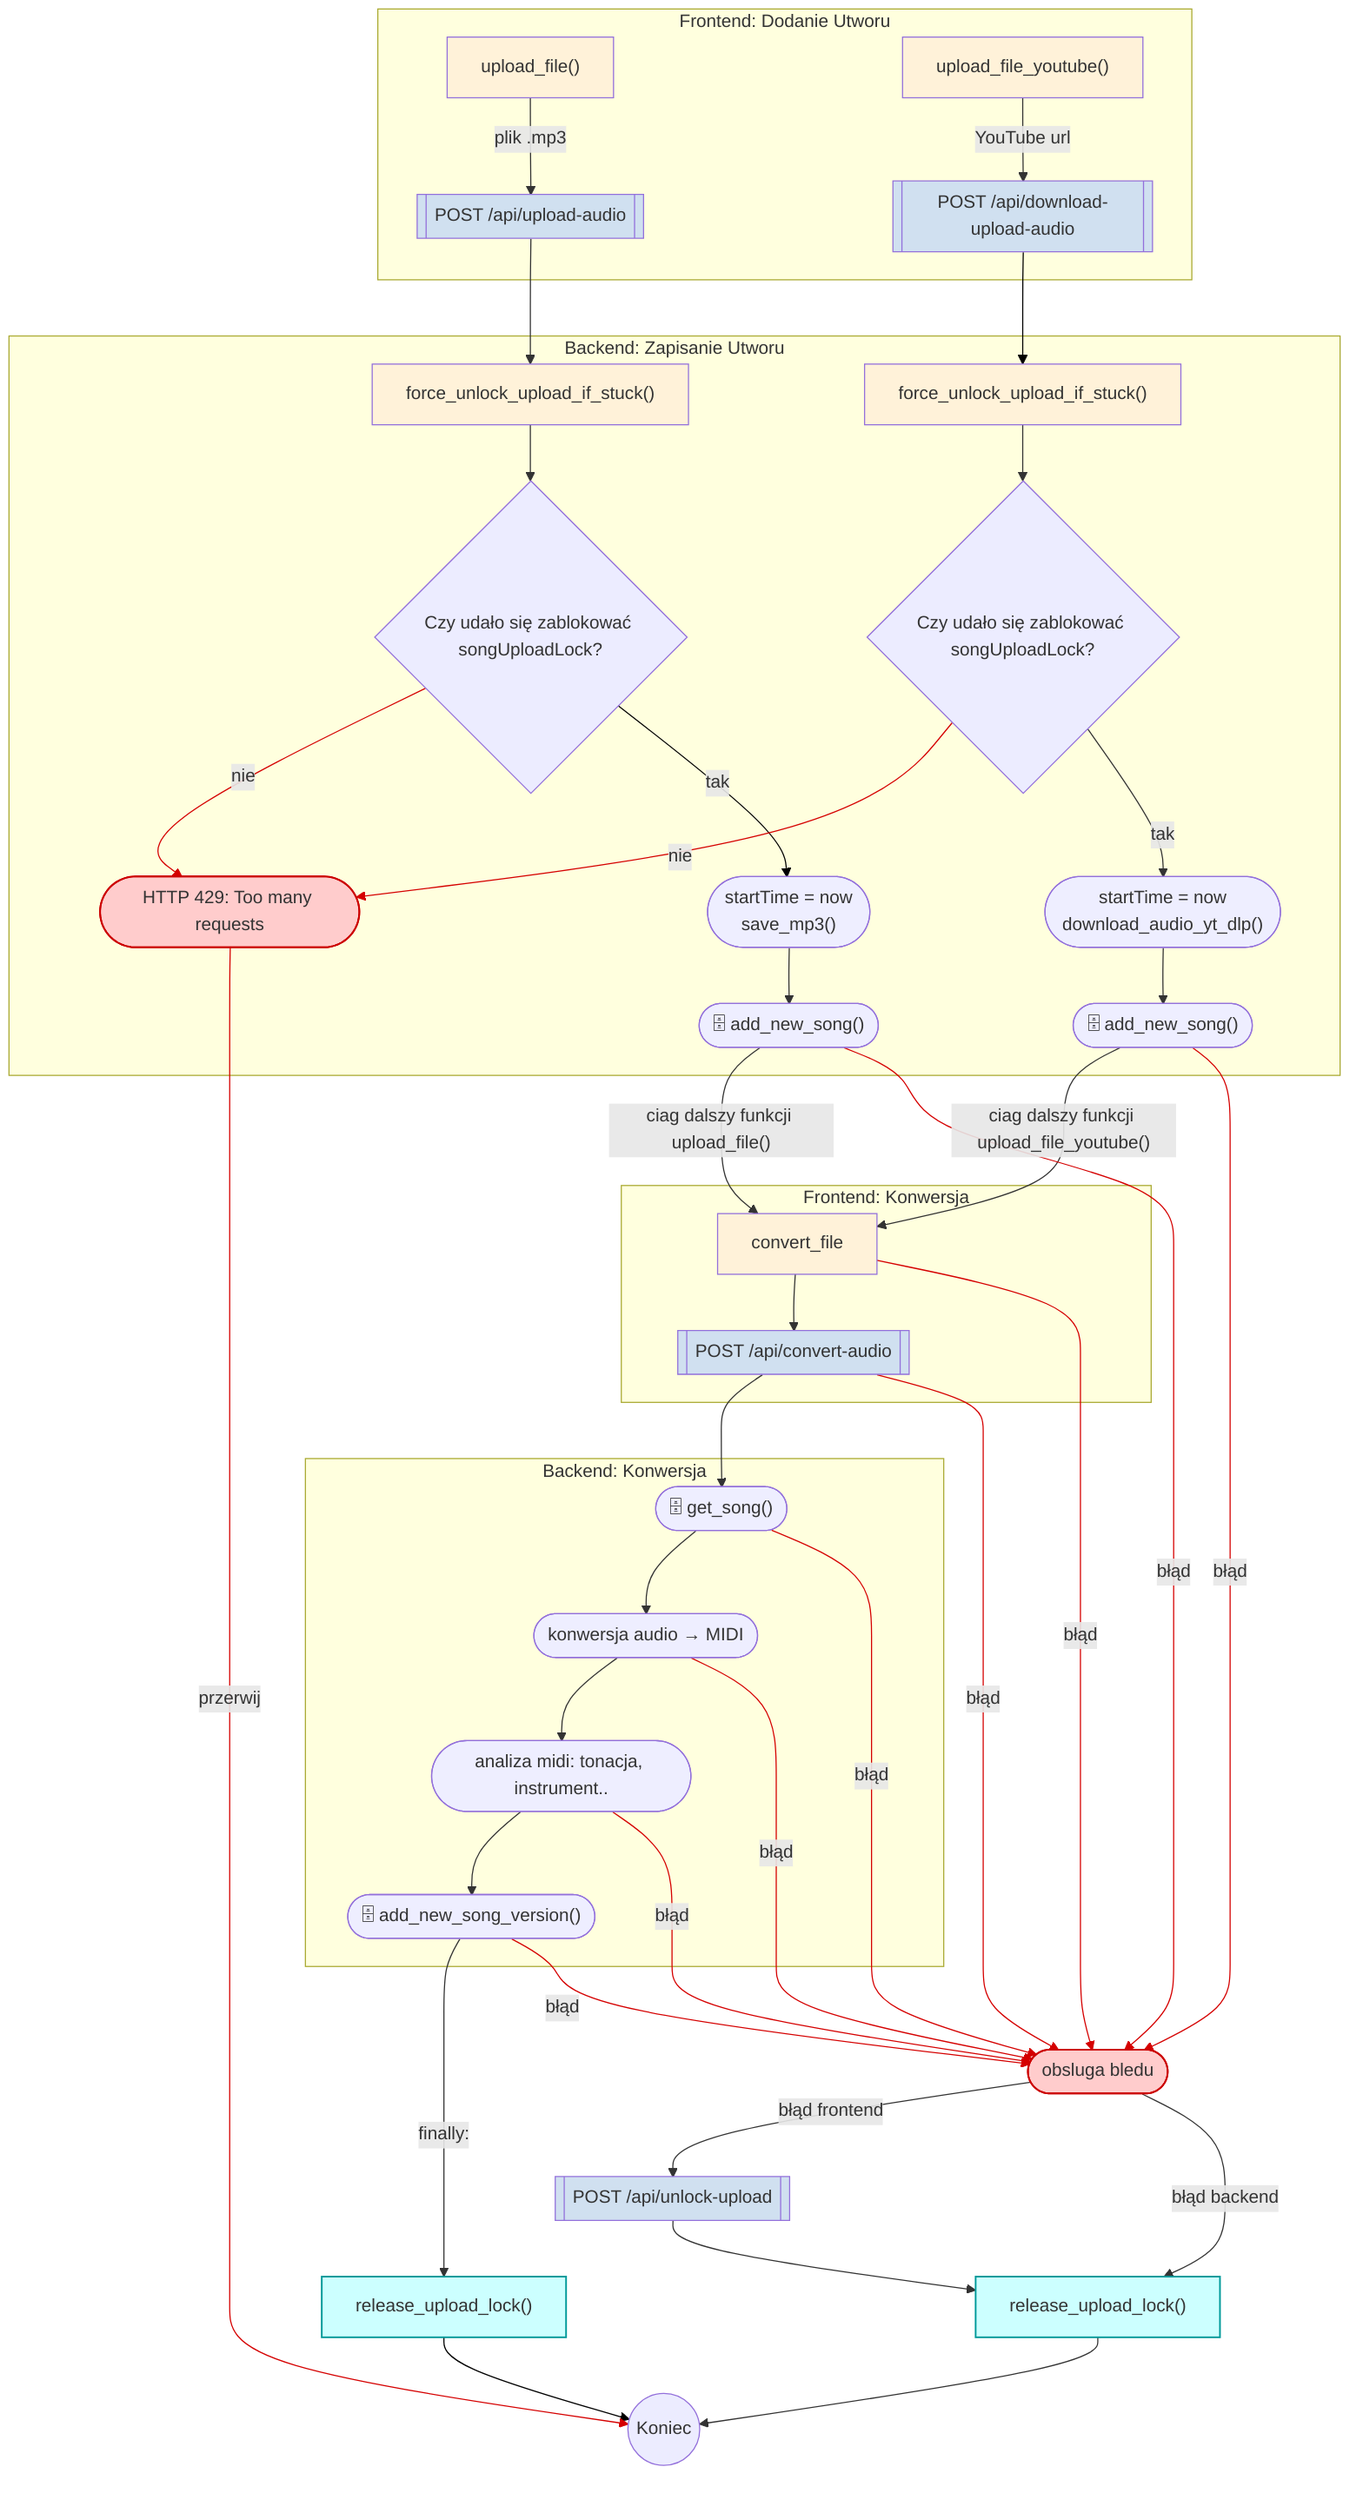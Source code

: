 flowchart TD
 subgraph subGraph0["Frontend: Dodanie Utworu"]
        B[["POST /api/upload-audio"]]
        A["upload_file()"]
        B2[["POST /api/download-upload-audio"]]
        A2["upload_file_youtube()"]
  end
 subgraph subGraph1["Backend: Zapisanie Utworu"]
        L0A["force_unlock_upload_if_stuck()"]
        L0B["force_unlock_upload_if_stuck()"]
        L1A{"Czy udało się zablokować songUploadLock?"}
        L1B{"Czy udało się zablokować songUploadLock?"}
        ERR1(["HTTP 429: Too many requests"])
        L2A(["startTime = now <br> save_mp3()"])
        L3A(["🗄 add_new_song()"])
        L2B(["startTime = now <br> download_audio_yt_dlp()"])
        L3B(["🗄 add_new_song()"])
  end
 subgraph subGraph2["Frontend: Konwersja"]
        CONTINUE1["convert_file"]
        F[["POST /api/convert-audio"]]
  end
 subgraph subGraph3["Backend: Konwersja"]
        G1(["🗄 get_song()"])
        G2(["konwersja audio → MIDI"])
        G3(["analiza midi: tonacja, instrument.."])
        G4(["🗄 add_new_song_version()"])
  end
    A -- "plik .mp3" --> B
    A2 -- YouTube url --> B2
    B --> L0A
    L0A --> L1A
    B2 --> L0B
    L0B --> L1B
    L1A -- nie --> ERR1
    L1A -- tak --> L2A
    L2A --> L3A
    L1B -- nie --> ERR1
    L1B -- tak --> L2B
    L2B --> L3B
    L3A -- ciag dalszy funkcji upload_file() --> CONTINUE1
    L3B -- ciag dalszy funkcji upload_file_youtube() --> CONTINUE1
    CONTINUE1 --> F
    F --> G1
    G1 --> G2
    G2 --> G3
    G3 --> G4
    G4 -- finally: --> FINALLY_ULOCK["release_upload_lock()"]
    FINALLY_ULOCK --> END(("Koniec"))
    ERR1 -- przerwij --> END
    L3A -- błąd --> ERRGEN(["obsluga bledu"])
    L3B -- błąd --> ERRGEN
    CONTINUE1 -- błąd --> ERRGEN
    G1 -- błąd --> ERRGEN
    G2 -- błąd --> ERRGEN
    G3 -- błąd --> ERRGEN
    G4 -- błąd --> ERRGEN
    F -- błąd --> ERRGEN
    ERRGEN -- błąd frontend --> UNLOCK_API[["POST /api/unlock-upload"]]
    ERRGEN -- błąd backend --> RELEASE_LOCK["release_upload_lock()"]
    UNLOCK_API --> RELEASE_LOCK
    RELEASE_LOCK --> END

    style B fill:#d0e0f0
    style A fill:#fff2d9
    style B2 fill:#d0e0f0
    style A2 fill:#fff2d9
    style L0A fill:#fff2d9
    style L0B fill:#fff2d9
    style ERR1 fill:#ffcccc,stroke:#cc0000,stroke-width:1.5px
    style L2A fill:#eeeeff
    style L3A fill:#eeeeff
    style L2B fill:#eeeeff
    style L3B fill:#eeeeff
    style CONTINUE1 fill:#fff2d9
    style F fill:#d0e0f0
    style G1 fill:#eeeeff
    style G2 fill:#eeeeff
    style G3 fill:#eeeeff
    style G4 fill:#eeeeff
    style FINALLY_ULOCK fill:#ccffff,stroke:#009999,stroke-width:1.5px
    style ERRGEN fill:#ffcccc,stroke:#cc0000,stroke-width:1.5px
    style UNLOCK_API fill:#d0e0f0
    style RELEASE_LOCK fill:#ccffff,stroke:#009999,stroke-width:1.5px
    linkStyle 4 stroke:#000000,fill:none
    linkStyle 6 stroke:#D50000,fill:none
    linkStyle 7 stroke:#000000,fill:none
    linkStyle 9 stroke:#D50000,fill:none
    linkStyle 20 stroke:#000000
    linkStyle 21 stroke:#D50000,fill:none
    linkStyle 22 stroke:#D50000,fill:none
    linkStyle 23 stroke:#D50000,fill:none
    linkStyle 24 stroke:#D50000,fill:none
    linkStyle 25 stroke:#D50000,fill:none
    linkStyle 26 stroke:#D50000,fill:none
    linkStyle 27 stroke:#D50000,fill:none
    linkStyle 28 stroke:#D50000,fill:none
    linkStyle 29 stroke:#D50000,fill:none
